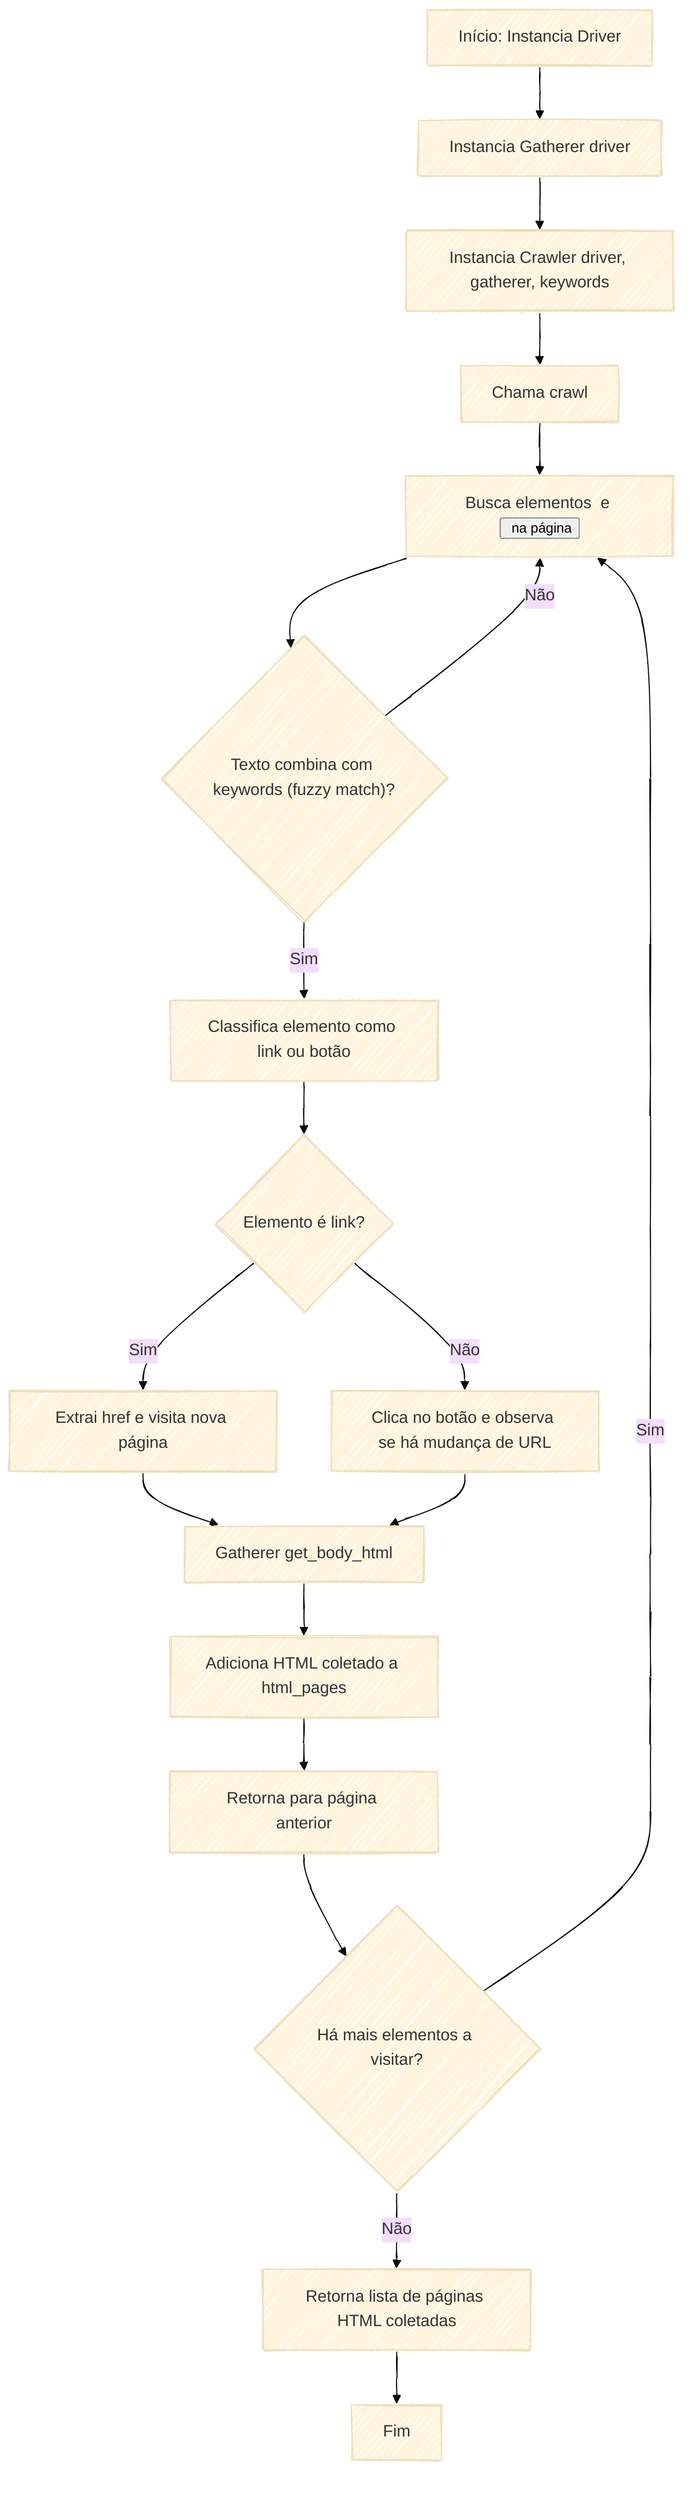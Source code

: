 ---
config:
  look: handDrawn
  theme: base
---
flowchart TD
    A[Início: Instancia Driver] --> B[Instancia Gatherer driver]
    B --> C[Instancia Crawler driver, gatherer, keywords]
    C --> D[Chama crawl]
    D --> E[Busca elementos <a> e <button> na página]
    E --> F{"Texto combina com keywords (fuzzy match)?"}
    F -->|Sim| G[Classifica elemento como link ou botão]
    F -->|Não| E
    G --> H{"Elemento é link?"}
    H -->|Sim| I[Extrai href e visita nova página]
    H -->|Não| J[Clica no botão e observa se há mudança de URL]
    I --> K[Gatherer get_body_html]
    J --> K[Gatherer get_body_html]
    K --> L[Adiciona HTML coletado a html_pages]
    L --> M[Retorna para página anterior]
    M --> N{"Há mais elementos a visitar?"}
    N -->|Sim| E
    N -->|Não| O[Retorna lista de páginas HTML coletadas]
    O --> P[Fim]